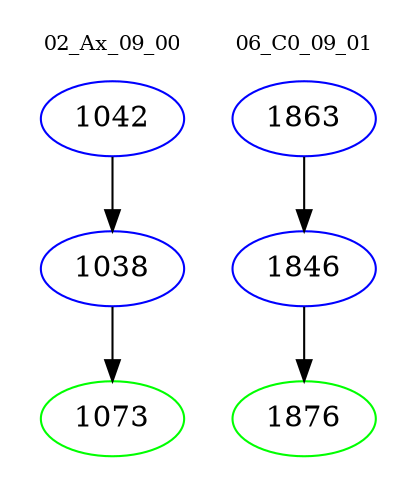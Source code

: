 digraph{
subgraph cluster_0 {
color = white
label = "02_Ax_09_00";
fontsize=10;
T0_1042 [label="1042", color="blue"]
T0_1042 -> T0_1038 [color="black"]
T0_1038 [label="1038", color="blue"]
T0_1038 -> T0_1073 [color="black"]
T0_1073 [label="1073", color="green"]
}
subgraph cluster_1 {
color = white
label = "06_C0_09_01";
fontsize=10;
T1_1863 [label="1863", color="blue"]
T1_1863 -> T1_1846 [color="black"]
T1_1846 [label="1846", color="blue"]
T1_1846 -> T1_1876 [color="black"]
T1_1876 [label="1876", color="green"]
}
}
